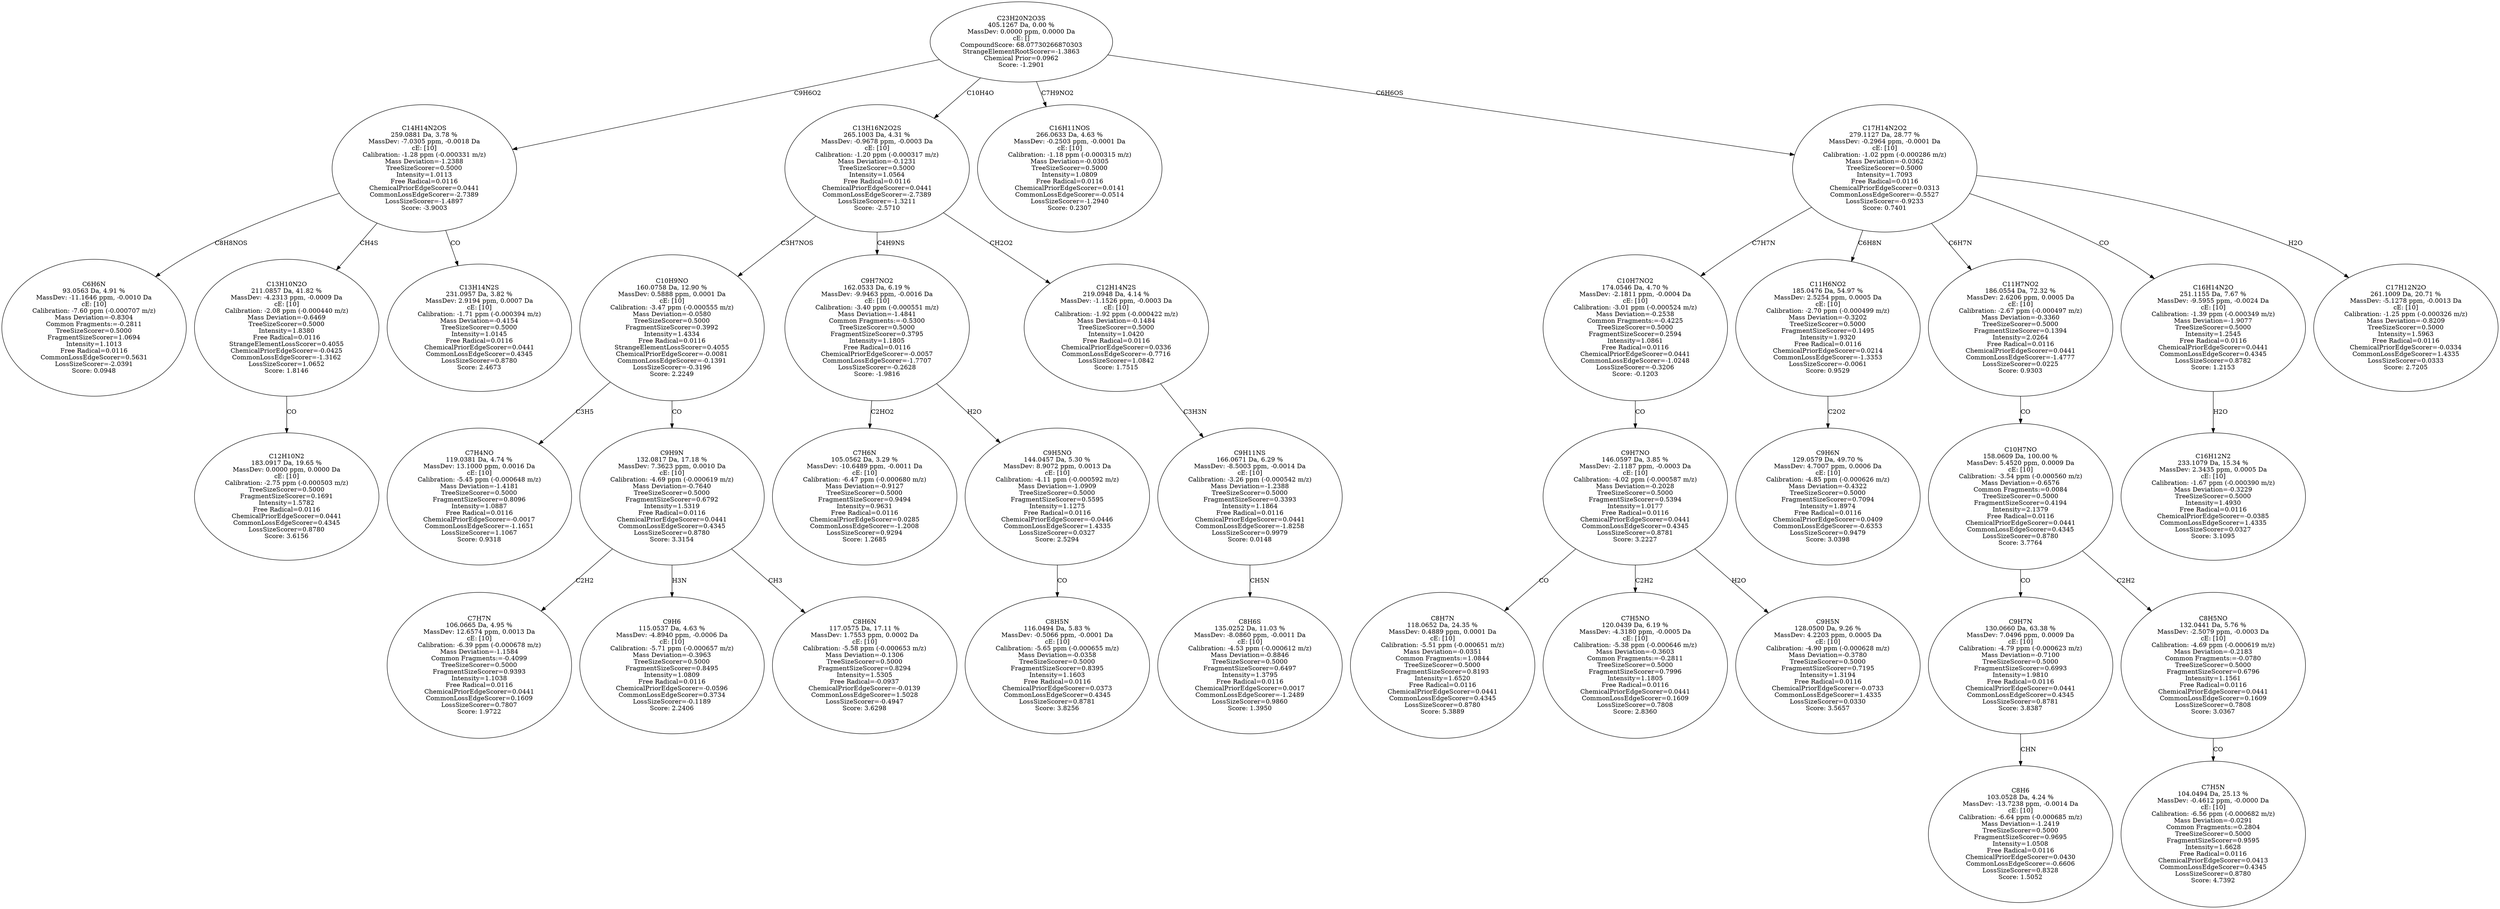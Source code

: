 strict digraph {
v1 [label="C6H6N\n93.0563 Da, 4.91 %\nMassDev: -11.1646 ppm, -0.0010 Da\ncE: [10]\nCalibration: -7.60 ppm (-0.000707 m/z)\nMass Deviation=-0.8304\nCommon Fragments:=-0.2811\nTreeSizeScorer=0.5000\nFragmentSizeScorer=1.0694\nIntensity=1.1013\nFree Radical=0.0116\nCommonLossEdgeScorer=0.5631\nLossSizeScorer=-2.0391\nScore: 0.0948"];
v2 [label="C12H10N2\n183.0917 Da, 19.65 %\nMassDev: 0.0000 ppm, 0.0000 Da\ncE: [10]\nCalibration: -2.75 ppm (-0.000503 m/z)\nTreeSizeScorer=0.5000\nFragmentSizeScorer=0.1691\nIntensity=1.5782\nFree Radical=0.0116\nChemicalPriorEdgeScorer=0.0441\nCommonLossEdgeScorer=0.4345\nLossSizeScorer=0.8780\nScore: 3.6156"];
v3 [label="C13H10N2O\n211.0857 Da, 41.82 %\nMassDev: -4.2313 ppm, -0.0009 Da\ncE: [10]\nCalibration: -2.08 ppm (-0.000440 m/z)\nMass Deviation=-0.6469\nTreeSizeScorer=0.5000\nIntensity=1.8380\nFree Radical=0.0116\nStrangeElementLossScorer=0.4055\nChemicalPriorEdgeScorer=-0.0425\nCommonLossEdgeScorer=-1.3162\nLossSizeScorer=1.0652\nScore: 1.8146"];
v4 [label="C13H14N2S\n231.0957 Da, 3.82 %\nMassDev: 2.9194 ppm, 0.0007 Da\ncE: [10]\nCalibration: -1.71 ppm (-0.000394 m/z)\nMass Deviation=-0.4154\nTreeSizeScorer=0.5000\nIntensity=1.0145\nFree Radical=0.0116\nChemicalPriorEdgeScorer=0.0441\nCommonLossEdgeScorer=0.4345\nLossSizeScorer=0.8780\nScore: 2.4673"];
v5 [label="C14H14N2OS\n259.0881 Da, 3.78 %\nMassDev: -7.0305 ppm, -0.0018 Da\ncE: [10]\nCalibration: -1.28 ppm (-0.000331 m/z)\nMass Deviation=-1.2388\nTreeSizeScorer=0.5000\nIntensity=1.0113\nFree Radical=0.0116\nChemicalPriorEdgeScorer=0.0441\nCommonLossEdgeScorer=-2.7389\nLossSizeScorer=-1.4897\nScore: -3.9003"];
v6 [label="C7H4NO\n119.0381 Da, 4.74 %\nMassDev: 13.1000 ppm, 0.0016 Da\ncE: [10]\nCalibration: -5.45 ppm (-0.000648 m/z)\nMass Deviation=-1.4181\nTreeSizeScorer=0.5000\nFragmentSizeScorer=0.8096\nIntensity=1.0887\nFree Radical=0.0116\nChemicalPriorEdgeScorer=-0.0017\nCommonLossEdgeScorer=-1.1651\nLossSizeScorer=1.1067\nScore: 0.9318"];
v7 [label="C7H7N\n106.0665 Da, 4.95 %\nMassDev: 12.6574 ppm, 0.0013 Da\ncE: [10]\nCalibration: -6.39 ppm (-0.000678 m/z)\nMass Deviation=-1.1584\nCommon Fragments:=-0.4099\nTreeSizeScorer=0.5000\nFragmentSizeScorer=0.9393\nIntensity=1.1038\nFree Radical=0.0116\nChemicalPriorEdgeScorer=0.0441\nCommonLossEdgeScorer=0.1609\nLossSizeScorer=0.7807\nScore: 1.9722"];
v8 [label="C9H6\n115.0537 Da, 4.63 %\nMassDev: -4.8940 ppm, -0.0006 Da\ncE: [10]\nCalibration: -5.71 ppm (-0.000657 m/z)\nMass Deviation=-0.3963\nTreeSizeScorer=0.5000\nFragmentSizeScorer=0.8495\nIntensity=1.0809\nFree Radical=0.0116\nChemicalPriorEdgeScorer=-0.0596\nCommonLossEdgeScorer=0.3734\nLossSizeScorer=-0.1189\nScore: 2.2406"];
v9 [label="C8H6N\n117.0575 Da, 17.11 %\nMassDev: 1.7553 ppm, 0.0002 Da\ncE: [10]\nCalibration: -5.58 ppm (-0.000653 m/z)\nMass Deviation=-0.1306\nTreeSizeScorer=0.5000\nFragmentSizeScorer=0.8294\nIntensity=1.5305\nFree Radical=-0.0937\nChemicalPriorEdgeScorer=-0.0139\nCommonLossEdgeScorer=1.5028\nLossSizeScorer=-0.4947\nScore: 3.6298"];
v10 [label="C9H9N\n132.0817 Da, 17.18 %\nMassDev: 7.3623 ppm, 0.0010 Da\ncE: [10]\nCalibration: -4.69 ppm (-0.000619 m/z)\nMass Deviation=-0.7640\nTreeSizeScorer=0.5000\nFragmentSizeScorer=0.6792\nIntensity=1.5319\nFree Radical=0.0116\nChemicalPriorEdgeScorer=0.0441\nCommonLossEdgeScorer=0.4345\nLossSizeScorer=0.8780\nScore: 3.3154"];
v11 [label="C10H9NO\n160.0758 Da, 12.90 %\nMassDev: 0.5888 ppm, 0.0001 Da\ncE: [10]\nCalibration: -3.47 ppm (-0.000555 m/z)\nMass Deviation=-0.0580\nTreeSizeScorer=0.5000\nFragmentSizeScorer=0.3992\nIntensity=1.4334\nFree Radical=0.0116\nStrangeElementLossScorer=0.4055\nChemicalPriorEdgeScorer=-0.0081\nCommonLossEdgeScorer=-0.1391\nLossSizeScorer=-0.3196\nScore: 2.2249"];
v12 [label="C7H6N\n105.0562 Da, 3.29 %\nMassDev: -10.6489 ppm, -0.0011 Da\ncE: [10]\nCalibration: -6.47 ppm (-0.000680 m/z)\nMass Deviation=-0.9127\nTreeSizeScorer=0.5000\nFragmentSizeScorer=0.9494\nIntensity=0.9631\nFree Radical=0.0116\nChemicalPriorEdgeScorer=0.0285\nCommonLossEdgeScorer=-1.2008\nLossSizeScorer=0.9294\nScore: 1.2685"];
v13 [label="C8H5N\n116.0494 Da, 5.83 %\nMassDev: -0.5066 ppm, -0.0001 Da\ncE: [10]\nCalibration: -5.65 ppm (-0.000655 m/z)\nMass Deviation=-0.0358\nTreeSizeScorer=0.5000\nFragmentSizeScorer=0.8395\nIntensity=1.1603\nFree Radical=0.0116\nChemicalPriorEdgeScorer=0.0373\nCommonLossEdgeScorer=0.4345\nLossSizeScorer=0.8781\nScore: 3.8256"];
v14 [label="C9H5NO\n144.0457 Da, 5.30 %\nMassDev: 8.9072 ppm, 0.0013 Da\ncE: [10]\nCalibration: -4.11 ppm (-0.000592 m/z)\nMass Deviation=-1.0909\nTreeSizeScorer=0.5000\nFragmentSizeScorer=0.5595\nIntensity=1.1275\nFree Radical=0.0116\nChemicalPriorEdgeScorer=-0.0446\nCommonLossEdgeScorer=1.4335\nLossSizeScorer=0.0327\nScore: 2.5294"];
v15 [label="C9H7NO2\n162.0533 Da, 6.19 %\nMassDev: -9.9463 ppm, -0.0016 Da\ncE: [10]\nCalibration: -3.40 ppm (-0.000551 m/z)\nMass Deviation=-1.4841\nCommon Fragments:=-0.5300\nTreeSizeScorer=0.5000\nFragmentSizeScorer=0.3795\nIntensity=1.1805\nFree Radical=0.0116\nChemicalPriorEdgeScorer=-0.0057\nCommonLossEdgeScorer=-1.7707\nLossSizeScorer=-0.2628\nScore: -1.9816"];
v16 [label="C8H6S\n135.0252 Da, 11.03 %\nMassDev: -8.0860 ppm, -0.0011 Da\ncE: [10]\nCalibration: -4.53 ppm (-0.000612 m/z)\nMass Deviation=-0.8846\nTreeSizeScorer=0.5000\nFragmentSizeScorer=0.6497\nIntensity=1.3795\nFree Radical=0.0116\nChemicalPriorEdgeScorer=0.0017\nCommonLossEdgeScorer=-1.2489\nLossSizeScorer=0.9860\nScore: 1.3950"];
v17 [label="C9H11NS\n166.0671 Da, 6.29 %\nMassDev: -8.5003 ppm, -0.0014 Da\ncE: [10]\nCalibration: -3.26 ppm (-0.000542 m/z)\nMass Deviation=-1.2388\nTreeSizeScorer=0.5000\nFragmentSizeScorer=0.3393\nIntensity=1.1864\nFree Radical=0.0116\nChemicalPriorEdgeScorer=0.0441\nCommonLossEdgeScorer=-1.8258\nLossSizeScorer=0.9979\nScore: 0.0148"];
v18 [label="C12H14N2S\n219.0948 Da, 4.14 %\nMassDev: -1.1526 ppm, -0.0003 Da\ncE: [10]\nCalibration: -1.92 ppm (-0.000422 m/z)\nMass Deviation=-0.1484\nTreeSizeScorer=0.5000\nIntensity=1.0420\nFree Radical=0.0116\nChemicalPriorEdgeScorer=0.0336\nCommonLossEdgeScorer=-0.7716\nLossSizeScorer=1.0842\nScore: 1.7515"];
v19 [label="C13H16N2O2S\n265.1003 Da, 4.31 %\nMassDev: -0.9678 ppm, -0.0003 Da\ncE: [10]\nCalibration: -1.20 ppm (-0.000317 m/z)\nMass Deviation=-0.1231\nTreeSizeScorer=0.5000\nIntensity=1.0564\nFree Radical=0.0116\nChemicalPriorEdgeScorer=0.0441\nCommonLossEdgeScorer=-2.7389\nLossSizeScorer=-1.3211\nScore: -2.5710"];
v20 [label="C16H11NOS\n266.0633 Da, 4.63 %\nMassDev: -0.2503 ppm, -0.0001 Da\ncE: [10]\nCalibration: -1.18 ppm (-0.000315 m/z)\nMass Deviation=-0.0305\nTreeSizeScorer=0.5000\nIntensity=1.0809\nFree Radical=0.0116\nChemicalPriorEdgeScorer=0.0141\nCommonLossEdgeScorer=-0.0514\nLossSizeScorer=-1.2940\nScore: 0.2307"];
v21 [label="C8H7N\n118.0652 Da, 24.35 %\nMassDev: 0.4889 ppm, 0.0001 Da\ncE: [10]\nCalibration: -5.51 ppm (-0.000651 m/z)\nMass Deviation=-0.0351\nCommon Fragments:=1.0844\nTreeSizeScorer=0.5000\nFragmentSizeScorer=0.8193\nIntensity=1.6520\nFree Radical=0.0116\nChemicalPriorEdgeScorer=0.0441\nCommonLossEdgeScorer=0.4345\nLossSizeScorer=0.8780\nScore: 5.3889"];
v22 [label="C7H5NO\n120.0439 Da, 6.19 %\nMassDev: -4.3180 ppm, -0.0005 Da\ncE: [10]\nCalibration: -5.38 ppm (-0.000646 m/z)\nMass Deviation=-0.3603\nCommon Fragments:=-0.2811\nTreeSizeScorer=0.5000\nFragmentSizeScorer=0.7996\nIntensity=1.1805\nFree Radical=0.0116\nChemicalPriorEdgeScorer=0.0441\nCommonLossEdgeScorer=0.1609\nLossSizeScorer=0.7808\nScore: 2.8360"];
v23 [label="C9H5N\n128.0500 Da, 9.26 %\nMassDev: 4.2203 ppm, 0.0005 Da\ncE: [10]\nCalibration: -4.90 ppm (-0.000628 m/z)\nMass Deviation=-0.3780\nTreeSizeScorer=0.5000\nFragmentSizeScorer=0.7195\nIntensity=1.3194\nFree Radical=0.0116\nChemicalPriorEdgeScorer=-0.0733\nCommonLossEdgeScorer=1.4335\nLossSizeScorer=0.0330\nScore: 3.5657"];
v24 [label="C9H7NO\n146.0597 Da, 3.85 %\nMassDev: -2.1187 ppm, -0.0003 Da\ncE: [10]\nCalibration: -4.02 ppm (-0.000587 m/z)\nMass Deviation=-0.2028\nTreeSizeScorer=0.5000\nFragmentSizeScorer=0.5394\nIntensity=1.0177\nFree Radical=0.0116\nChemicalPriorEdgeScorer=0.0441\nCommonLossEdgeScorer=0.4345\nLossSizeScorer=0.8781\nScore: 3.2227"];
v25 [label="C10H7NO2\n174.0546 Da, 4.70 %\nMassDev: -2.1811 ppm, -0.0004 Da\ncE: [10]\nCalibration: -3.01 ppm (-0.000524 m/z)\nMass Deviation=-0.2538\nCommon Fragments:=-0.4225\nTreeSizeScorer=0.5000\nFragmentSizeScorer=0.2594\nIntensity=1.0861\nFree Radical=0.0116\nChemicalPriorEdgeScorer=0.0441\nCommonLossEdgeScorer=-1.0248\nLossSizeScorer=-0.3206\nScore: -0.1203"];
v26 [label="C9H6N\n129.0579 Da, 49.70 %\nMassDev: 4.7007 ppm, 0.0006 Da\ncE: [10]\nCalibration: -4.85 ppm (-0.000626 m/z)\nMass Deviation=-0.4322\nTreeSizeScorer=0.5000\nFragmentSizeScorer=0.7094\nIntensity=1.8974\nFree Radical=0.0116\nChemicalPriorEdgeScorer=0.0409\nCommonLossEdgeScorer=-0.6353\nLossSizeScorer=0.9479\nScore: 3.0398"];
v27 [label="C11H6NO2\n185.0476 Da, 54.97 %\nMassDev: 2.5254 ppm, 0.0005 Da\ncE: [10]\nCalibration: -2.70 ppm (-0.000499 m/z)\nMass Deviation=-0.3202\nTreeSizeScorer=0.5000\nFragmentSizeScorer=0.1495\nIntensity=1.9320\nFree Radical=0.0116\nChemicalPriorEdgeScorer=0.0214\nCommonLossEdgeScorer=-1.3353\nLossSizeScorer=-0.0061\nScore: 0.9529"];
v28 [label="C8H6\n103.0528 Da, 4.24 %\nMassDev: -13.7238 ppm, -0.0014 Da\ncE: [10]\nCalibration: -6.64 ppm (-0.000685 m/z)\nMass Deviation=-1.2419\nTreeSizeScorer=0.5000\nFragmentSizeScorer=0.9695\nIntensity=1.0508\nFree Radical=0.0116\nChemicalPriorEdgeScorer=0.0430\nCommonLossEdgeScorer=-0.6606\nLossSizeScorer=0.8328\nScore: 1.5052"];
v29 [label="C9H7N\n130.0660 Da, 63.38 %\nMassDev: 7.0496 ppm, 0.0009 Da\ncE: [10]\nCalibration: -4.79 ppm (-0.000623 m/z)\nMass Deviation=-0.7100\nTreeSizeScorer=0.5000\nFragmentSizeScorer=0.6993\nIntensity=1.9810\nFree Radical=0.0116\nChemicalPriorEdgeScorer=0.0441\nCommonLossEdgeScorer=0.4345\nLossSizeScorer=0.8781\nScore: 3.8387"];
v30 [label="C7H5N\n104.0494 Da, 25.13 %\nMassDev: -0.4612 ppm, -0.0000 Da\ncE: [10]\nCalibration: -6.56 ppm (-0.000682 m/z)\nMass Deviation=-0.0291\nCommon Fragments:=0.2804\nTreeSizeScorer=0.5000\nFragmentSizeScorer=0.9595\nIntensity=1.6628\nFree Radical=0.0116\nChemicalPriorEdgeScorer=0.0413\nCommonLossEdgeScorer=0.4345\nLossSizeScorer=0.8780\nScore: 4.7392"];
v31 [label="C8H5NO\n132.0441 Da, 5.76 %\nMassDev: -2.5079 ppm, -0.0003 Da\ncE: [10]\nCalibration: -4.69 ppm (-0.000619 m/z)\nMass Deviation=-0.2183\nCommon Fragments:=-0.0780\nTreeSizeScorer=0.5000\nFragmentSizeScorer=0.6796\nIntensity=1.1561\nFree Radical=0.0116\nChemicalPriorEdgeScorer=0.0441\nCommonLossEdgeScorer=0.1609\nLossSizeScorer=0.7808\nScore: 3.0367"];
v32 [label="C10H7NO\n158.0609 Da, 100.00 %\nMassDev: 5.4520 ppm, 0.0009 Da\ncE: [10]\nCalibration: -3.54 ppm (-0.000560 m/z)\nMass Deviation=-0.6576\nCommon Fragments:=0.0084\nTreeSizeScorer=0.5000\nFragmentSizeScorer=0.4194\nIntensity=2.1379\nFree Radical=0.0116\nChemicalPriorEdgeScorer=0.0441\nCommonLossEdgeScorer=0.4345\nLossSizeScorer=0.8780\nScore: 3.7764"];
v33 [label="C11H7NO2\n186.0554 Da, 72.32 %\nMassDev: 2.6206 ppm, 0.0005 Da\ncE: [10]\nCalibration: -2.67 ppm (-0.000497 m/z)\nMass Deviation=-0.3360\nTreeSizeScorer=0.5000\nFragmentSizeScorer=0.1394\nIntensity=2.0264\nFree Radical=0.0116\nChemicalPriorEdgeScorer=0.0441\nCommonLossEdgeScorer=-1.4777\nLossSizeScorer=0.0225\nScore: 0.9303"];
v34 [label="C16H12N2\n233.1079 Da, 15.34 %\nMassDev: 2.3435 ppm, 0.0005 Da\ncE: [10]\nCalibration: -1.67 ppm (-0.000390 m/z)\nMass Deviation=-0.3229\nTreeSizeScorer=0.5000\nIntensity=1.4930\nFree Radical=0.0116\nChemicalPriorEdgeScorer=-0.0385\nCommonLossEdgeScorer=1.4335\nLossSizeScorer=0.0327\nScore: 3.1095"];
v35 [label="C16H14N2O\n251.1155 Da, 7.67 %\nMassDev: -9.5955 ppm, -0.0024 Da\ncE: [10]\nCalibration: -1.39 ppm (-0.000349 m/z)\nMass Deviation=-1.9077\nTreeSizeScorer=0.5000\nIntensity=1.2545\nFree Radical=0.0116\nChemicalPriorEdgeScorer=0.0441\nCommonLossEdgeScorer=0.4345\nLossSizeScorer=0.8782\nScore: 1.2153"];
v36 [label="C17H12N2O\n261.1009 Da, 20.71 %\nMassDev: -5.1278 ppm, -0.0013 Da\ncE: [10]\nCalibration: -1.25 ppm (-0.000326 m/z)\nMass Deviation=-0.8209\nTreeSizeScorer=0.5000\nIntensity=1.5963\nFree Radical=0.0116\nChemicalPriorEdgeScorer=-0.0334\nCommonLossEdgeScorer=1.4335\nLossSizeScorer=0.0333\nScore: 2.7205"];
v37 [label="C17H14N2O2\n279.1127 Da, 28.77 %\nMassDev: -0.2964 ppm, -0.0001 Da\ncE: [10]\nCalibration: -1.02 ppm (-0.000286 m/z)\nMass Deviation=-0.0362\nTreeSizeScorer=0.5000\nIntensity=1.7093\nFree Radical=0.0116\nChemicalPriorEdgeScorer=0.0313\nCommonLossEdgeScorer=-0.5527\nLossSizeScorer=-0.9233\nScore: 0.7401"];
v38 [label="C23H20N2O3S\n405.1267 Da, 0.00 %\nMassDev: 0.0000 ppm, 0.0000 Da\ncE: []\nCompoundScore: 68.07730266870303\nStrangeElementRootScorer=-1.3863\nChemical Prior=0.0962\nScore: -1.2901"];
v5 -> v1 [label="C8H8NOS"];
v3 -> v2 [label="CO"];
v5 -> v3 [label="CH4S"];
v5 -> v4 [label="CO"];
v38 -> v5 [label="C9H6O2"];
v11 -> v6 [label="C3H5"];
v10 -> v7 [label="C2H2"];
v10 -> v8 [label="H3N"];
v10 -> v9 [label="CH3"];
v11 -> v10 [label="CO"];
v19 -> v11 [label="C3H7NOS"];
v15 -> v12 [label="C2HO2"];
v14 -> v13 [label="CO"];
v15 -> v14 [label="H2O"];
v19 -> v15 [label="C4H9NS"];
v17 -> v16 [label="CH5N"];
v18 -> v17 [label="C3H3N"];
v19 -> v18 [label="CH2O2"];
v38 -> v19 [label="C10H4O"];
v38 -> v20 [label="C7H9NO2"];
v24 -> v21 [label="CO"];
v24 -> v22 [label="C2H2"];
v24 -> v23 [label="H2O"];
v25 -> v24 [label="CO"];
v37 -> v25 [label="C7H7N"];
v27 -> v26 [label="C2O2"];
v37 -> v27 [label="C6H8N"];
v29 -> v28 [label="CHN"];
v32 -> v29 [label="CO"];
v31 -> v30 [label="CO"];
v32 -> v31 [label="C2H2"];
v33 -> v32 [label="CO"];
v37 -> v33 [label="C6H7N"];
v35 -> v34 [label="H2O"];
v37 -> v35 [label="CO"];
v37 -> v36 [label="H2O"];
v38 -> v37 [label="C6H6OS"];
}